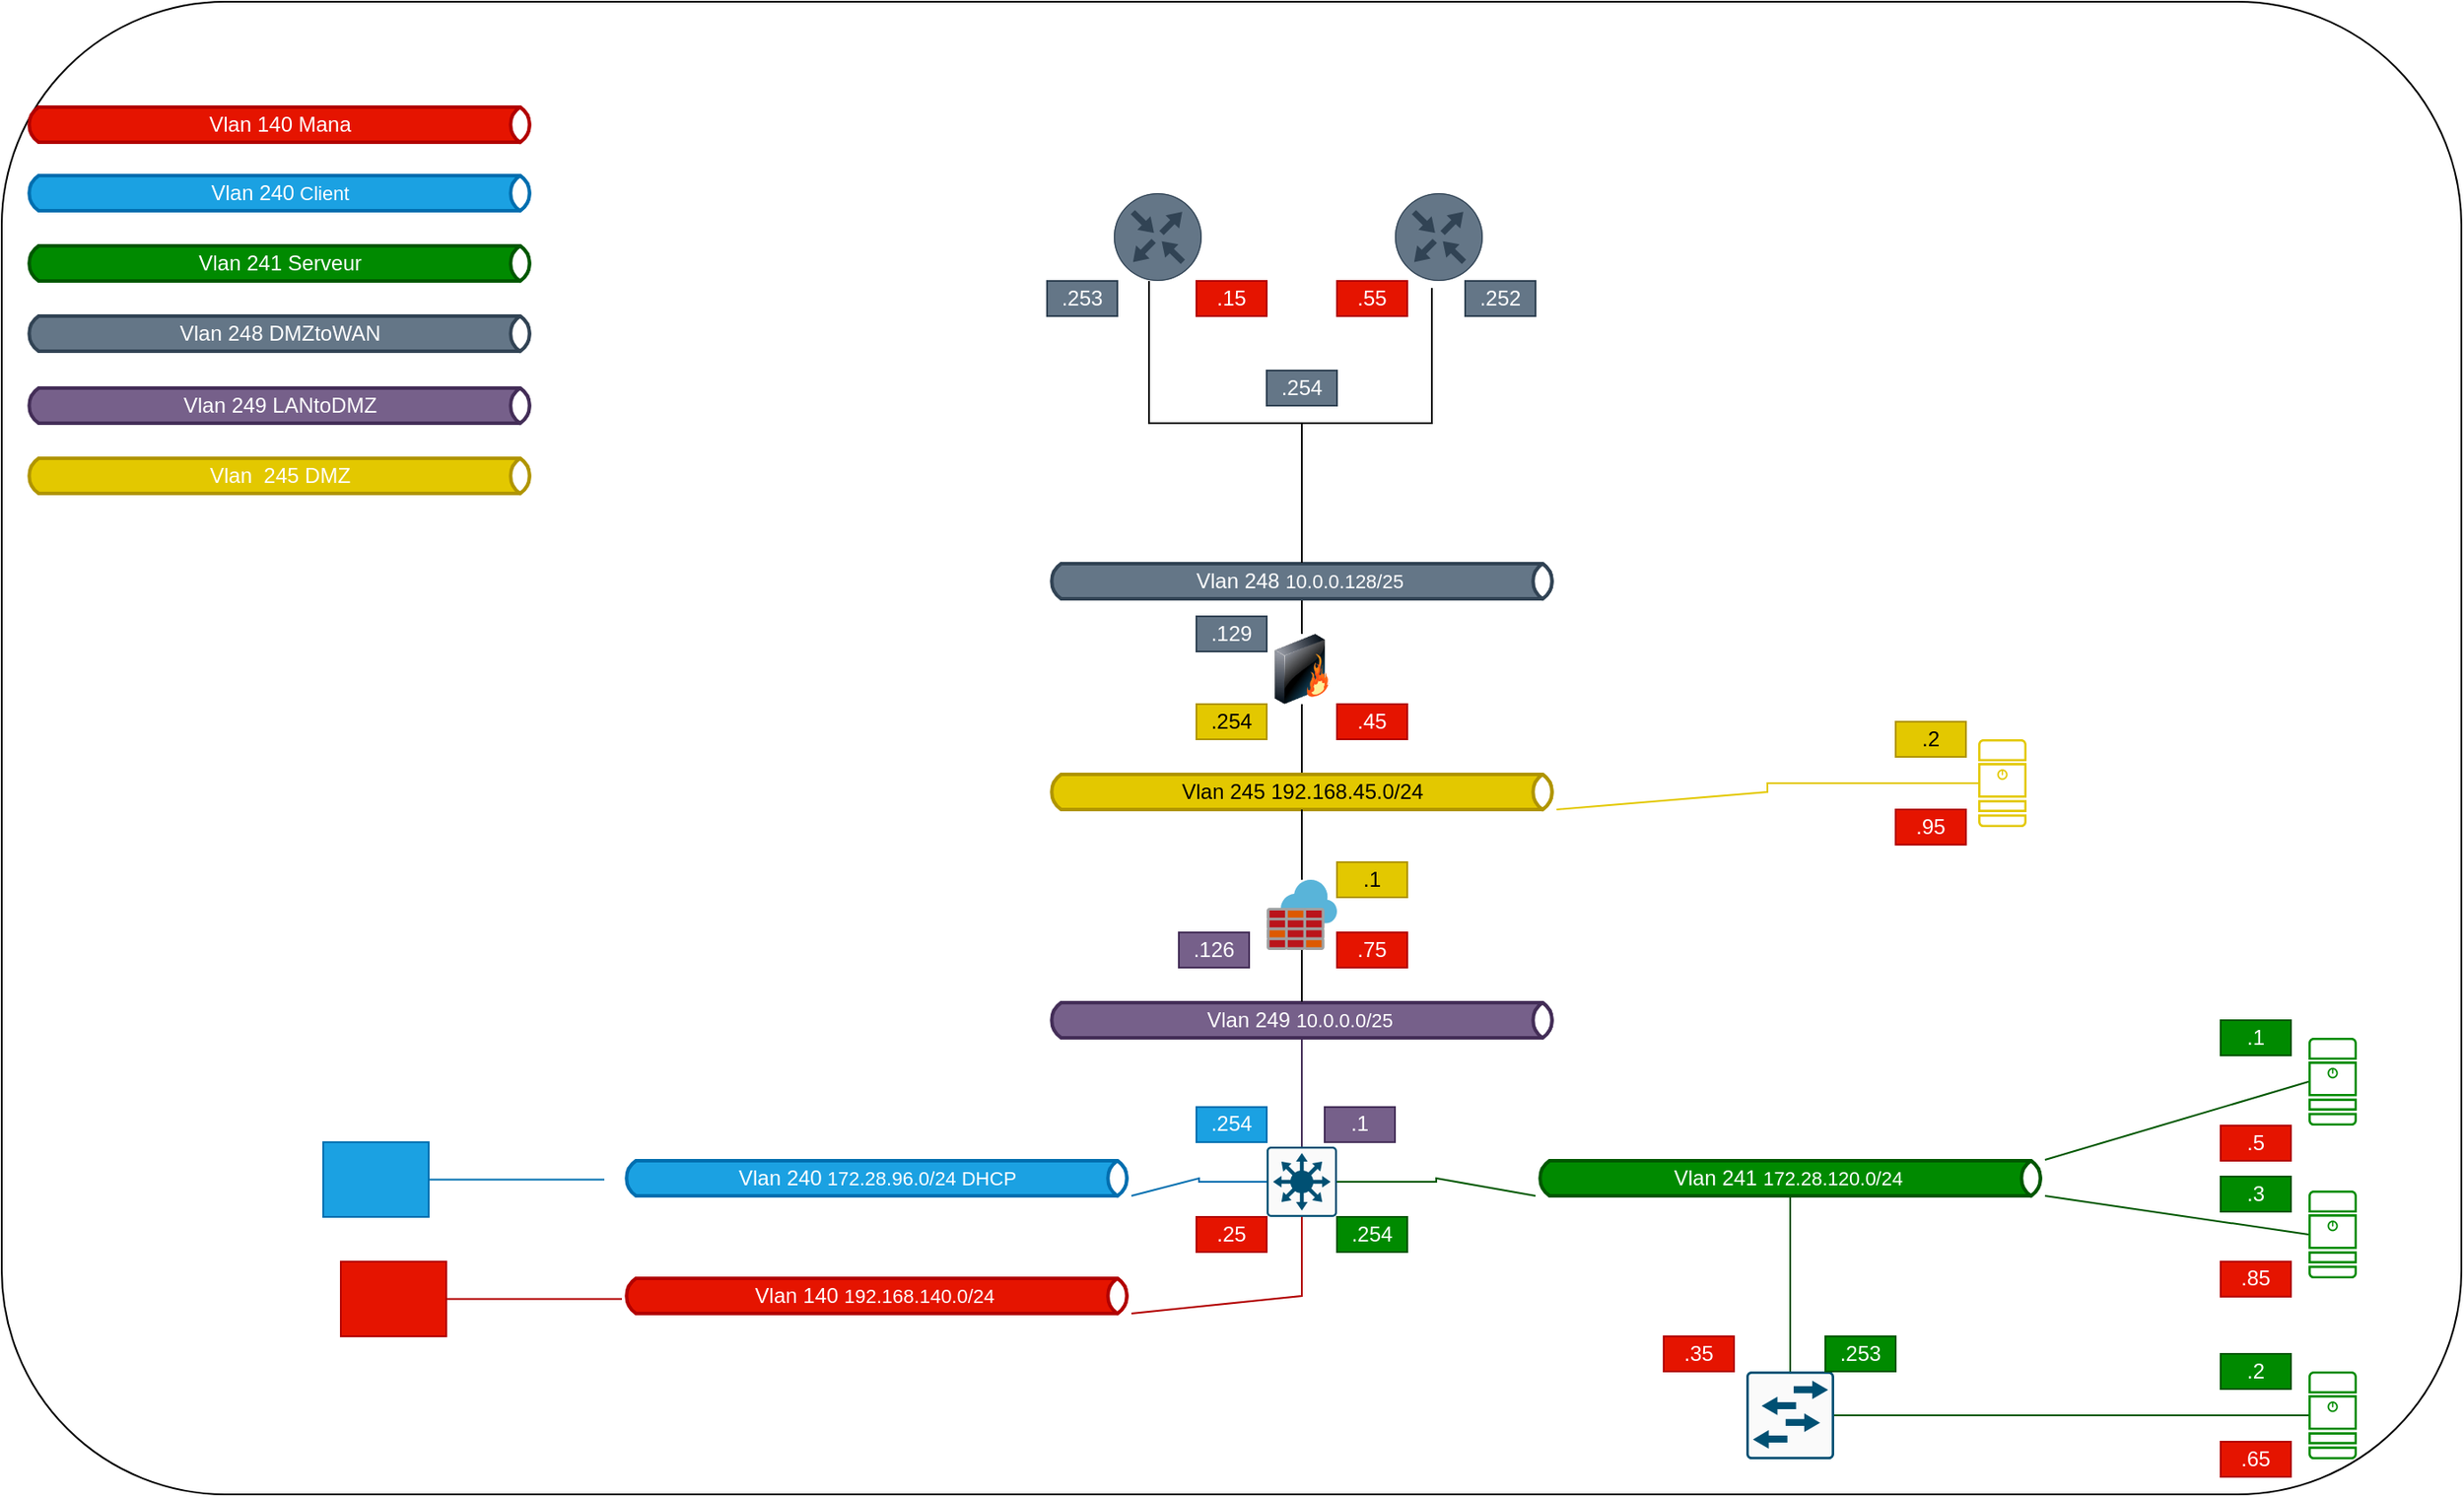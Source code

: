 <mxfile version="28.2.5">
  <diagram name="Page-1" id="fflIQQpTYrM3X1x5JRc0">
    <mxGraphModel dx="1773" dy="1103" grid="1" gridSize="10" guides="1" tooltips="1" connect="1" arrows="1" fold="1" page="1" pageScale="1" pageWidth="413" pageHeight="583" math="0" shadow="0">
      <root>
        <mxCell id="0" />
        <mxCell id="1" parent="0" />
        <mxCell id="ml21YmN0sPayiZwg91VS-5" value="" style="rounded=1;whiteSpace=wrap;html=1;movable=0;resizable=0;rotatable=0;deletable=0;editable=0;locked=1;connectable=0;" parent="1" vertex="1">
          <mxGeometry x="-533" y="-400" width="1400" height="850" as="geometry" />
        </mxCell>
        <mxCell id="pyu1rjhyokUZVvccA6zp-16" style="edgeStyle=orthogonalEdgeStyle;rounded=0;orthogonalLoop=1;jettySize=auto;html=1;fillColor=#76608a;strokeColor=#432D57;endArrow=none;endFill=0;" parent="1" source="pyu1rjhyokUZVvccA6zp-1" target="pyu1rjhyokUZVvccA6zp-15" edge="1">
          <mxGeometry relative="1" as="geometry" />
        </mxCell>
        <mxCell id="pyu1rjhyokUZVvccA6zp-1" value="" style="sketch=0;points=[[0.015,0.015,0],[0.985,0.015,0],[0.985,0.985,0],[0.015,0.985,0],[0.25,0,0],[0.5,0,0],[0.75,0,0],[1,0.25,0],[1,0.5,0],[1,0.75,0],[0.75,1,0],[0.5,1,0],[0.25,1,0],[0,0.75,0],[0,0.5,0],[0,0.25,0]];verticalLabelPosition=bottom;html=1;verticalAlign=top;aspect=fixed;align=center;pointerEvents=1;shape=mxgraph.cisco19.rect;prIcon=l3_switch;fillColor=#FAFAFA;strokeColor=#005073;movable=1;resizable=1;rotatable=1;deletable=1;editable=1;locked=0;connectable=1;" parent="1" vertex="1">
          <mxGeometry x="187" y="252" width="40" height="40" as="geometry" />
        </mxCell>
        <mxCell id="pyu1rjhyokUZVvccA6zp-2" value="&lt;div data-contents=&quot;true&quot; align=&quot;center&quot;&gt;&lt;div class=&quot;&quot; data-block=&quot;true&quot; data-editor=&quot;eshlh&quot; data-offset-key=&quot;1rqa5-0-0&quot;&gt;&lt;blockquote data-offset-key=&quot;1rqa5-0-0&quot; class=&quot;public-DraftStyleDefault-block public-DraftStyleDefault-ltr&quot;&gt;&lt;span data-offset-key=&quot;1rqa5-0-0&quot;&gt;&lt;/span&gt;Vlan 240&lt;font style=&quot;font-size: 11px;&quot;&gt;&lt;span data-offset-key=&quot;1pts3-0-0&quot;&gt;&lt;span data-text=&quot;true&quot;&gt;&amp;nbsp;172.28.96.0/24 DHCP&lt;/span&gt;&lt;/span&gt;&lt;/font&gt;&lt;/blockquote&gt;&lt;/div&gt;&lt;/div&gt;" style="html=1;outlineConnect=0;fillColor=#1ba1e2;strokeColor=#006EAF;gradientDirection=north;strokeWidth=2;shape=mxgraph.networks.bus;gradientColor=none;gradientDirection=north;fontColor=#ffffff;perimeter=backbonePerimeter;backboneSize=20;" parent="1" vertex="1">
          <mxGeometry x="-180" y="260" width="290" height="20" as="geometry" />
        </mxCell>
        <mxCell id="pyu1rjhyokUZVvccA6zp-23" style="edgeStyle=orthogonalEdgeStyle;rounded=0;orthogonalLoop=1;jettySize=auto;html=1;fillColor=#1ba1e2;strokeColor=#006EAF;endArrow=none;endFill=0;" parent="1" source="pyu1rjhyokUZVvccA6zp-3" edge="1">
          <mxGeometry relative="1" as="geometry">
            <mxPoint x="-190" y="270.71" as="targetPoint" />
          </mxGeometry>
        </mxCell>
        <mxCell id="pyu1rjhyokUZVvccA6zp-3" value="" style="shape=mxgraph.networks2.icon;aspect=fixed;fillColor=#1ba1e2;strokeColor=#006EAF;network2IconShadow=1;network2bgFillColor=none;labelPosition=center;verticalLabelPosition=bottom;align=center;verticalAlign=top;network2Icon=mxgraph.networks2.pc;network2IconYOffset=-0.059;network2IconW=1.0;network2IconH=0.71;movable=1;resizable=1;rotatable=1;deletable=1;editable=1;locked=0;connectable=1;fontColor=#ffffff;" parent="1" vertex="1">
          <mxGeometry x="-350" y="249.42" width="60" height="42.58" as="geometry" />
        </mxCell>
        <mxCell id="pyu1rjhyokUZVvccA6zp-8" value="&lt;div data-contents=&quot;true&quot; align=&quot;center&quot;&gt;&lt;div class=&quot;&quot; data-block=&quot;true&quot; data-editor=&quot;eshlh&quot; data-offset-key=&quot;1rqa5-0-0&quot;&gt;&lt;blockquote data-offset-key=&quot;1rqa5-0-0&quot; class=&quot;public-DraftStyleDefault-block public-DraftStyleDefault-ltr&quot;&gt;&lt;span data-offset-key=&quot;1rqa5-0-0&quot;&gt;&lt;/span&gt;Vlan 241&amp;nbsp;&lt;font style=&quot;font-size: 11px;&quot;&gt;&lt;span data-offset-key=&quot;1pts3-0-0&quot;&gt;&lt;span data-text=&quot;true&quot;&gt;172.28.120.0/24&amp;nbsp;&lt;/span&gt;&lt;/span&gt;&lt;/font&gt;&lt;/blockquote&gt;&lt;/div&gt;&lt;/div&gt;" style="html=1;outlineConnect=0;fillColor=#008a00;strokeColor=#005700;gradientDirection=north;strokeWidth=2;shape=mxgraph.networks.bus;gradientDirection=north;fontColor=#ffffff;perimeter=backbonePerimeter;backboneSize=20;" parent="1" vertex="1">
          <mxGeometry x="340" y="260" width="290" height="20" as="geometry" />
        </mxCell>
        <mxCell id="pyu1rjhyokUZVvccA6zp-9" value="&lt;div data-contents=&quot;true&quot; align=&quot;center&quot;&gt;&lt;div class=&quot;&quot; data-block=&quot;true&quot; data-editor=&quot;eshlh&quot; data-offset-key=&quot;1rqa5-0-0&quot;&gt;&lt;blockquote data-offset-key=&quot;1rqa5-0-0&quot; class=&quot;public-DraftStyleDefault-block public-DraftStyleDefault-ltr&quot;&gt;&lt;span data-offset-key=&quot;1rqa5-0-0&quot;&gt;&lt;/span&gt;Vlan 140&amp;nbsp;&lt;font style=&quot;font-size: 11px;&quot;&gt;&lt;span data-offset-key=&quot;1pts3-0-0&quot;&gt;&lt;span data-text=&quot;true&quot;&gt;192.168.140.0/24&amp;nbsp;&lt;/span&gt;&lt;/span&gt;&lt;/font&gt;&lt;/blockquote&gt;&lt;/div&gt;&lt;/div&gt;" style="html=1;outlineConnect=0;fillColor=#e51400;strokeColor=#B20000;gradientDirection=north;strokeWidth=2;shape=mxgraph.networks.bus;gradientDirection=north;fontColor=#ffffff;perimeter=backbonePerimeter;backboneSize=20;" parent="1" vertex="1">
          <mxGeometry x="-180" y="327" width="290" height="20" as="geometry" />
        </mxCell>
        <mxCell id="pyu1rjhyokUZVvccA6zp-10" style="edgeStyle=orthogonalEdgeStyle;rounded=0;orthogonalLoop=1;jettySize=auto;html=1;entryX=0.5;entryY=1;entryDx=0;entryDy=0;entryPerimeter=0;fillColor=#e51400;strokeColor=#B20000;endArrow=none;endFill=0;" parent="1" source="pyu1rjhyokUZVvccA6zp-9" target="pyu1rjhyokUZVvccA6zp-1" edge="1">
          <mxGeometry relative="1" as="geometry" />
        </mxCell>
        <mxCell id="pyu1rjhyokUZVvccA6zp-13" style="edgeStyle=orthogonalEdgeStyle;rounded=0;orthogonalLoop=1;jettySize=auto;html=1;entryX=1;entryY=0.5;entryDx=0;entryDy=0;entryPerimeter=0;fillColor=#008a00;strokeColor=#005700;endArrow=none;endFill=0;" parent="1" source="pyu1rjhyokUZVvccA6zp-8" target="pyu1rjhyokUZVvccA6zp-1" edge="1">
          <mxGeometry relative="1" as="geometry" />
        </mxCell>
        <mxCell id="pyu1rjhyokUZVvccA6zp-14" style="edgeStyle=orthogonalEdgeStyle;rounded=0;orthogonalLoop=1;jettySize=auto;html=1;entryX=0;entryY=0.5;entryDx=0;entryDy=0;entryPerimeter=0;fillColor=#1ba1e2;strokeColor=#006EAF;endArrow=none;endFill=0;" parent="1" source="pyu1rjhyokUZVvccA6zp-2" target="pyu1rjhyokUZVvccA6zp-1" edge="1">
          <mxGeometry relative="1" as="geometry" />
        </mxCell>
        <mxCell id="pyu1rjhyokUZVvccA6zp-15" value="&lt;div data-contents=&quot;true&quot; align=&quot;center&quot;&gt;&lt;div class=&quot;&quot; data-block=&quot;true&quot; data-editor=&quot;eshlh&quot; data-offset-key=&quot;1rqa5-0-0&quot;&gt;&lt;blockquote data-offset-key=&quot;1rqa5-0-0&quot; class=&quot;public-DraftStyleDefault-block public-DraftStyleDefault-ltr&quot;&gt;&lt;span data-offset-key=&quot;1rqa5-0-0&quot;&gt;&lt;/span&gt;Vlan 249&amp;nbsp;&lt;font style=&quot;font-size: 11px;&quot;&gt;&lt;span data-offset-key=&quot;1pts3-0-0&quot;&gt;&lt;span data-text=&quot;true&quot;&gt;10.0.0.0/25&amp;nbsp;&lt;/span&gt;&lt;/span&gt;&lt;/font&gt;&lt;/blockquote&gt;&lt;/div&gt;&lt;/div&gt;" style="html=1;outlineConnect=0;fillColor=#76608a;strokeColor=#432D57;gradientDirection=north;strokeWidth=2;shape=mxgraph.networks.bus;gradientDirection=north;fontColor=#ffffff;perimeter=backbonePerimeter;backboneSize=20;" parent="1" vertex="1">
          <mxGeometry x="62" y="170" width="290" height="20" as="geometry" />
        </mxCell>
        <mxCell id="pyu1rjhyokUZVvccA6zp-22" style="edgeStyle=orthogonalEdgeStyle;rounded=0;orthogonalLoop=1;jettySize=auto;html=1;endArrow=none;endFill=0;" parent="1" source="pyu1rjhyokUZVvccA6zp-17" target="pyu1rjhyokUZVvccA6zp-20" edge="1">
          <mxGeometry relative="1" as="geometry" />
        </mxCell>
        <mxCell id="pyu1rjhyokUZVvccA6zp-17" value="" style="image;html=1;image=img/lib/clip_art/networking/Firewall_128x128.png;movable=1;resizable=1;rotatable=1;deletable=1;editable=1;locked=0;connectable=1;" parent="1" vertex="1">
          <mxGeometry x="177" y="-40" width="60" height="40" as="geometry" />
        </mxCell>
        <mxCell id="YpFHt7UzIiXQDVgsjooq-3" style="edgeStyle=orthogonalEdgeStyle;rounded=0;orthogonalLoop=1;jettySize=auto;html=1;endArrow=none;endFill=0;" parent="1" source="pyu1rjhyokUZVvccA6zp-19" target="pyu1rjhyokUZVvccA6zp-17" edge="1">
          <mxGeometry relative="1" as="geometry" />
        </mxCell>
        <mxCell id="pyu1rjhyokUZVvccA6zp-19" value="Vlan 245 192.168.45.0/24" style="html=1;outlineConnect=0;fillColor=#e3c800;strokeColor=#B09500;gradientDirection=north;strokeWidth=2;shape=mxgraph.networks.bus;gradientDirection=north;fontColor=#000000;perimeter=backbonePerimeter;backboneSize=20;" parent="1" vertex="1">
          <mxGeometry x="62" y="40" width="290" height="20" as="geometry" />
        </mxCell>
        <mxCell id="pyu1rjhyokUZVvccA6zp-26" style="edgeStyle=orthogonalEdgeStyle;rounded=0;orthogonalLoop=1;jettySize=auto;html=1;endArrow=none;endFill=0;" parent="1" source="pyu1rjhyokUZVvccA6zp-20" target="pyu1rjhyokUZVvccA6zp-24" edge="1">
          <mxGeometry relative="1" as="geometry">
            <Array as="points">
              <mxPoint x="207" y="-160" />
              <mxPoint x="120" y="-160" />
            </Array>
          </mxGeometry>
        </mxCell>
        <mxCell id="pyu1rjhyokUZVvccA6zp-20" value="&lt;div data-contents=&quot;true&quot; align=&quot;center&quot;&gt;&lt;div class=&quot;&quot; data-block=&quot;true&quot; data-editor=&quot;eshlh&quot; data-offset-key=&quot;1rqa5-0-0&quot;&gt;&lt;blockquote data-offset-key=&quot;1rqa5-0-0&quot; class=&quot;public-DraftStyleDefault-block public-DraftStyleDefault-ltr&quot;&gt;&lt;span data-offset-key=&quot;1rqa5-0-0&quot;&gt;&lt;/span&gt;Vlan 248&amp;nbsp;&lt;font style=&quot;font-size: 11px;&quot;&gt;&lt;span data-offset-key=&quot;1pts3-0-0&quot;&gt;&lt;span data-text=&quot;true&quot;&gt;10.0.0.128/25&amp;nbsp;&lt;/span&gt;&lt;/span&gt;&lt;/font&gt;&lt;/blockquote&gt;&lt;/div&gt;&lt;/div&gt;" style="html=1;outlineConnect=0;fillColor=#647687;strokeColor=#314354;gradientDirection=north;strokeWidth=2;shape=mxgraph.networks.bus;gradientDirection=north;fontColor=#ffffff;perimeter=backbonePerimeter;backboneSize=20;" parent="1" vertex="1">
          <mxGeometry x="62" y="-80" width="290" height="20" as="geometry" />
        </mxCell>
        <mxCell id="pyu1rjhyokUZVvccA6zp-24" value="" style="sketch=0;points=[[0.5,0,0],[1,0.5,0],[0.5,1,0],[0,0.5,0],[0.145,0.145,0],[0.856,0.145,0],[0.855,0.856,0],[0.145,0.855,0]];verticalLabelPosition=bottom;html=1;verticalAlign=top;aspect=fixed;align=center;pointerEvents=1;shape=mxgraph.cisco19.rect;prIcon=router;fillColor=#647687;strokeColor=#314354;fontColor=#ffffff;movable=1;resizable=1;rotatable=1;deletable=1;editable=1;locked=0;connectable=1;" parent="1" vertex="1">
          <mxGeometry x="100" y="-291" width="50" height="50" as="geometry" />
        </mxCell>
        <mxCell id="pyu1rjhyokUZVvccA6zp-27" style="edgeStyle=orthogonalEdgeStyle;rounded=0;orthogonalLoop=1;jettySize=auto;html=1;entryX=0.88;entryY=1.08;entryDx=0;entryDy=0;entryPerimeter=0;startArrow=none;startFill=0;endArrow=none;endFill=0;" parent="1" source="pyu1rjhyokUZVvccA6zp-20" edge="1">
          <mxGeometry relative="1" as="geometry">
            <mxPoint x="281" y="-237" as="targetPoint" />
            <Array as="points">
              <mxPoint x="207" y="-160" />
              <mxPoint x="281" y="-160" />
            </Array>
          </mxGeometry>
        </mxCell>
        <mxCell id="pyu1rjhyokUZVvccA6zp-28" value="" style="sketch=0;points=[[0.5,0,0],[1,0.5,0],[0.5,1,0],[0,0.5,0],[0.145,0.145,0],[0.856,0.145,0],[0.855,0.856,0],[0.145,0.855,0]];verticalLabelPosition=bottom;html=1;verticalAlign=top;aspect=fixed;align=center;pointerEvents=1;shape=mxgraph.cisco19.rect;prIcon=router;fillColor=#647687;strokeColor=#314354;fontColor=#ffffff;movable=1;resizable=1;rotatable=1;deletable=1;editable=1;locked=0;connectable=1;" parent="1" vertex="1">
          <mxGeometry x="260" y="-291" width="50" height="50" as="geometry" />
        </mxCell>
        <mxCell id="pyu1rjhyokUZVvccA6zp-30" value=".1" style="rounded=0;whiteSpace=wrap;html=1;fillColor=#76608a;fontColor=#ffffff;strokeColor=#432D57;" parent="1" vertex="1">
          <mxGeometry x="220" y="229.42" width="40" height="20" as="geometry" />
        </mxCell>
        <mxCell id="pyu1rjhyokUZVvccA6zp-31" value=".126" style="rounded=0;whiteSpace=wrap;html=1;fillColor=#76608a;fontColor=#ffffff;strokeColor=#432D57;" parent="1" vertex="1">
          <mxGeometry x="137" y="130" width="40" height="20" as="geometry" />
        </mxCell>
        <mxCell id="pyu1rjhyokUZVvccA6zp-32" value="&lt;div&gt;.254&lt;/div&gt;" style="rounded=0;whiteSpace=wrap;html=1;fillColor=#647687;fontColor=#ffffff;strokeColor=#314354;" parent="1" vertex="1">
          <mxGeometry x="187" y="-190" width="40" height="20" as="geometry" />
        </mxCell>
        <mxCell id="pyu1rjhyokUZVvccA6zp-33" value=".253" style="rounded=0;whiteSpace=wrap;html=1;fillColor=#647687;fontColor=#ffffff;strokeColor=#314354;" parent="1" vertex="1">
          <mxGeometry x="62" y="-241" width="40" height="20" as="geometry" />
        </mxCell>
        <mxCell id="pyu1rjhyokUZVvccA6zp-34" value=".252" style="rounded=0;whiteSpace=wrap;html=1;fillColor=#647687;fontColor=#ffffff;strokeColor=#314354;" parent="1" vertex="1">
          <mxGeometry x="300" y="-241" width="40" height="20" as="geometry" />
        </mxCell>
        <mxCell id="pyu1rjhyokUZVvccA6zp-35" value=".129" style="rounded=0;whiteSpace=wrap;html=1;fillColor=#647687;fontColor=#ffffff;strokeColor=#314354;" parent="1" vertex="1">
          <mxGeometry x="147" y="-50" width="40" height="20" as="geometry" />
        </mxCell>
        <mxCell id="pyu1rjhyokUZVvccA6zp-36" value=".254" style="rounded=0;whiteSpace=wrap;html=1;fillColor=#e3c800;fontColor=#000000;strokeColor=#B09500;" parent="1" vertex="1">
          <mxGeometry x="147" width="40" height="20" as="geometry" />
        </mxCell>
        <mxCell id="pyu1rjhyokUZVvccA6zp-37" value=".254" style="rounded=0;whiteSpace=wrap;html=1;fillColor=#1ba1e2;fontColor=#ffffff;strokeColor=#006EAF;" parent="1" vertex="1">
          <mxGeometry x="147" y="229.42" width="40" height="20" as="geometry" />
        </mxCell>
        <mxCell id="pyu1rjhyokUZVvccA6zp-38" value=".254" style="rounded=0;whiteSpace=wrap;html=1;fillColor=#008a00;fontColor=#ffffff;strokeColor=#005700;" parent="1" vertex="1">
          <mxGeometry x="227" y="292" width="40" height="20" as="geometry" />
        </mxCell>
        <mxCell id="pyu1rjhyokUZVvccA6zp-39" value=".25" style="rounded=0;whiteSpace=wrap;html=1;fillColor=#e51400;fontColor=#ffffff;strokeColor=#B20000;" parent="1" vertex="1">
          <mxGeometry x="147" y="292" width="40" height="20" as="geometry" />
        </mxCell>
        <mxCell id="pyu1rjhyokUZVvccA6zp-40" value="" style="sketch=0;points=[[0.015,0.015,0],[0.985,0.015,0],[0.985,0.985,0],[0.015,0.985,0],[0.25,0,0],[0.5,0,0],[0.75,0,0],[1,0.25,0],[1,0.5,0],[1,0.75,0],[0.75,1,0],[0.5,1,0],[0.25,1,0],[0,0.75,0],[0,0.5,0],[0,0.25,0]];verticalLabelPosition=bottom;html=1;verticalAlign=top;aspect=fixed;align=center;pointerEvents=1;shape=mxgraph.cisco19.server;fillColor=#008a00;strokeColor=#005700;strokeWidth=9;fontColor=#ffffff;movable=1;resizable=1;rotatable=1;deletable=1;editable=1;locked=0;connectable=1;" parent="1" vertex="1">
          <mxGeometry x="780" y="190" width="27.5" height="50" as="geometry" />
        </mxCell>
        <mxCell id="pyu1rjhyokUZVvccA6zp-41" value="" style="sketch=0;points=[[0.015,0.015,0],[0.985,0.015,0],[0.985,0.985,0],[0.015,0.985,0],[0.25,0,0],[0.5,0,0],[0.75,0,0],[1,0.25,0],[1,0.5,0],[1,0.75,0],[0.75,1,0],[0.5,1,0],[0.25,1,0],[0,0.75,0],[0,0.5,0],[0,0.25,0]];verticalLabelPosition=bottom;html=1;verticalAlign=top;aspect=fixed;align=center;pointerEvents=1;shape=mxgraph.cisco19.server;fillColor=#008a00;strokeColor=#005700;strokeWidth=9;fontColor=#ffffff;movable=1;resizable=1;rotatable=1;deletable=1;editable=1;locked=0;connectable=1;" parent="1" vertex="1">
          <mxGeometry x="780" y="277" width="27.5" height="50" as="geometry" />
        </mxCell>
        <mxCell id="pyu1rjhyokUZVvccA6zp-45" value="" style="endArrow=none;html=1;rounded=0;exitX=0;exitY=0.5;exitDx=0;exitDy=0;exitPerimeter=0;fillColor=#008a00;strokeColor=#005700;endFill=0;" parent="1" source="pyu1rjhyokUZVvccA6zp-40" target="pyu1rjhyokUZVvccA6zp-8" edge="1">
          <mxGeometry width="50" height="50" relative="1" as="geometry">
            <mxPoint x="370" y="270" as="sourcePoint" />
            <mxPoint x="420" y="220" as="targetPoint" />
          </mxGeometry>
        </mxCell>
        <mxCell id="pyu1rjhyokUZVvccA6zp-46" value="" style="endArrow=none;html=1;rounded=0;exitX=0;exitY=0.5;exitDx=0;exitDy=0;exitPerimeter=0;fillColor=#008a00;strokeColor=#005700;endFill=0;" parent="1" source="pyu1rjhyokUZVvccA6zp-41" target="pyu1rjhyokUZVvccA6zp-8" edge="1">
          <mxGeometry width="50" height="50" relative="1" as="geometry">
            <mxPoint x="830" y="320" as="sourcePoint" />
            <mxPoint x="680" y="365" as="targetPoint" />
          </mxGeometry>
        </mxCell>
        <mxCell id="pyu1rjhyokUZVvccA6zp-49" style="edgeStyle=orthogonalEdgeStyle;rounded=0;orthogonalLoop=1;jettySize=auto;html=1;fillColor=#008a00;strokeColor=#005700;endArrow=none;endFill=0;" parent="1" source="pyu1rjhyokUZVvccA6zp-47" target="pyu1rjhyokUZVvccA6zp-8" edge="1">
          <mxGeometry relative="1" as="geometry" />
        </mxCell>
        <mxCell id="pyu1rjhyokUZVvccA6zp-47" value="" style="sketch=0;points=[[0.015,0.015,0],[0.985,0.015,0],[0.985,0.985,0],[0.015,0.985,0],[0.25,0,0],[0.5,0,0],[0.75,0,0],[1,0.25,0],[1,0.5,0],[1,0.75,0],[0.75,1,0],[0.5,1,0],[0.25,1,0],[0,0.75,0],[0,0.5,0],[0,0.25,0]];verticalLabelPosition=bottom;html=1;verticalAlign=top;aspect=fixed;align=center;pointerEvents=1;shape=mxgraph.cisco19.rect;prIcon=l2_switch;fillColor=#FAFAFA;strokeColor=#005073;movable=1;resizable=1;rotatable=1;deletable=1;editable=1;locked=0;connectable=1;" parent="1" vertex="1">
          <mxGeometry x="460" y="380" width="50" height="50" as="geometry" />
        </mxCell>
        <mxCell id="pyu1rjhyokUZVvccA6zp-51" value="" style="sketch=0;points=[[0.015,0.015,0],[0.985,0.015,0],[0.985,0.985,0],[0.015,0.985,0],[0.25,0,0],[0.5,0,0],[0.75,0,0],[1,0.25,0],[1,0.5,0],[1,0.75,0],[0.75,1,0],[0.5,1,0],[0.25,1,0],[0,0.75,0],[0,0.5,0],[0,0.25,0]];verticalLabelPosition=bottom;html=1;verticalAlign=top;aspect=fixed;align=center;pointerEvents=1;shape=mxgraph.cisco19.server;fillColor=#008a00;strokeColor=#005700;strokeWidth=9;fontColor=#ffffff;movable=1;resizable=1;rotatable=1;deletable=1;editable=1;locked=0;connectable=1;" parent="1" vertex="1">
          <mxGeometry x="780" y="380" width="27.5" height="50" as="geometry" />
        </mxCell>
        <mxCell id="pyu1rjhyokUZVvccA6zp-56" style="edgeStyle=orthogonalEdgeStyle;rounded=0;orthogonalLoop=1;jettySize=auto;html=1;entryX=1;entryY=0.5;entryDx=0;entryDy=0;entryPerimeter=0;fillColor=#008a00;strokeColor=#005700;endArrow=none;endFill=0;" parent="1" source="pyu1rjhyokUZVvccA6zp-51" target="pyu1rjhyokUZVvccA6zp-47" edge="1">
          <mxGeometry relative="1" as="geometry" />
        </mxCell>
        <mxCell id="pyu1rjhyokUZVvccA6zp-57" value=".253" style="rounded=0;whiteSpace=wrap;html=1;fillColor=#008a00;fontColor=#ffffff;strokeColor=#005700;" parent="1" vertex="1">
          <mxGeometry x="505" y="360" width="40" height="20" as="geometry" />
        </mxCell>
        <mxCell id="pyu1rjhyokUZVvccA6zp-58" value=".1" style="rounded=0;whiteSpace=wrap;html=1;fillColor=#008a00;fontColor=#ffffff;strokeColor=#005700;" parent="1" vertex="1">
          <mxGeometry x="730" y="180" width="40" height="20" as="geometry" />
        </mxCell>
        <mxCell id="pyu1rjhyokUZVvccA6zp-59" value="&lt;div&gt;.35&lt;/div&gt;" style="rounded=0;whiteSpace=wrap;html=1;fillColor=#e51400;fontColor=#ffffff;strokeColor=#B20000;" parent="1" vertex="1">
          <mxGeometry x="413" y="360" width="40" height="20" as="geometry" />
        </mxCell>
        <mxCell id="pyu1rjhyokUZVvccA6zp-60" value=".5" style="rounded=0;whiteSpace=wrap;html=1;fillColor=#e51400;fontColor=#ffffff;strokeColor=#B20000;" parent="1" vertex="1">
          <mxGeometry x="730" y="240" width="40" height="20" as="geometry" />
        </mxCell>
        <mxCell id="pyu1rjhyokUZVvccA6zp-61" value=".15" style="rounded=0;whiteSpace=wrap;html=1;fillColor=#e51400;fontColor=#ffffff;strokeColor=#B20000;" parent="1" vertex="1">
          <mxGeometry x="147" y="-241" width="40" height="20" as="geometry" />
        </mxCell>
        <mxCell id="pyu1rjhyokUZVvccA6zp-62" value=".55" style="rounded=0;whiteSpace=wrap;html=1;fillColor=#e51400;fontColor=#ffffff;strokeColor=#B20000;" parent="1" vertex="1">
          <mxGeometry x="227" y="-241" width="40" height="20" as="geometry" />
        </mxCell>
        <mxCell id="pyu1rjhyokUZVvccA6zp-63" value=".45" style="rounded=0;whiteSpace=wrap;html=1;fillColor=#e51400;fontColor=#ffffff;strokeColor=#B20000;" parent="1" vertex="1">
          <mxGeometry x="227" width="40" height="20" as="geometry" />
        </mxCell>
        <mxCell id="pyu1rjhyokUZVvccA6zp-67" value="&lt;div data-contents=&quot;true&quot; align=&quot;center&quot;&gt;&lt;div class=&quot;&quot; data-block=&quot;true&quot; data-editor=&quot;eshlh&quot; data-offset-key=&quot;1rqa5-0-0&quot;&gt;&lt;blockquote data-offset-key=&quot;1rqa5-0-0&quot; class=&quot;public-DraftStyleDefault-block public-DraftStyleDefault-ltr&quot;&gt;&lt;span data-offset-key=&quot;1rqa5-0-0&quot;&gt;&lt;/span&gt;Vlan 240&lt;font style=&quot;font-size: 11px;&quot;&gt;&lt;span data-offset-key=&quot;1pts3-0-0&quot;&gt;&lt;span data-text=&quot;true&quot;&gt;&amp;nbsp;Client&lt;/span&gt;&lt;/span&gt;&lt;/font&gt;&lt;/blockquote&gt;&lt;/div&gt;&lt;/div&gt;" style="html=1;outlineConnect=0;fillColor=#1ba1e2;strokeColor=#006EAF;gradientDirection=north;strokeWidth=2;shape=mxgraph.networks.bus;gradientColor=none;gradientDirection=north;fontColor=#ffffff;perimeter=backbonePerimeter;backboneSize=20;" parent="1" vertex="1">
          <mxGeometry x="-520" y="-301" width="290" height="20" as="geometry" />
        </mxCell>
        <mxCell id="pyu1rjhyokUZVvccA6zp-68" value="&lt;div data-contents=&quot;true&quot; align=&quot;center&quot;&gt;&lt;div class=&quot;&quot; data-block=&quot;true&quot; data-editor=&quot;eshlh&quot; data-offset-key=&quot;1rqa5-0-0&quot;&gt;&lt;blockquote data-offset-key=&quot;1rqa5-0-0&quot; class=&quot;public-DraftStyleDefault-block public-DraftStyleDefault-ltr&quot;&gt;&lt;span data-offset-key=&quot;1rqa5-0-0&quot;&gt;&lt;/span&gt;Vlan 140 Mana&lt;/blockquote&gt;&lt;/div&gt;&lt;/div&gt;" style="html=1;outlineConnect=0;fillColor=#e51400;strokeColor=#B20000;gradientDirection=north;strokeWidth=2;shape=mxgraph.networks.bus;gradientDirection=north;fontColor=#ffffff;perimeter=backbonePerimeter;backboneSize=20;" parent="1" vertex="1">
          <mxGeometry x="-520" y="-340" width="290" height="20" as="geometry" />
        </mxCell>
        <mxCell id="pyu1rjhyokUZVvccA6zp-69" value="&lt;div data-contents=&quot;true&quot; align=&quot;center&quot;&gt;&lt;div class=&quot;&quot; data-block=&quot;true&quot; data-editor=&quot;eshlh&quot; data-offset-key=&quot;1rqa5-0-0&quot;&gt;&lt;blockquote data-offset-key=&quot;1rqa5-0-0&quot; class=&quot;public-DraftStyleDefault-block public-DraftStyleDefault-ltr&quot;&gt;&lt;span data-offset-key=&quot;1rqa5-0-0&quot;&gt;&lt;/span&gt;Vlan 241 Serveur&lt;/blockquote&gt;&lt;/div&gt;&lt;/div&gt;" style="html=1;outlineConnect=0;fillColor=#008a00;strokeColor=#005700;gradientDirection=north;strokeWidth=2;shape=mxgraph.networks.bus;gradientDirection=north;fontColor=#ffffff;perimeter=backbonePerimeter;backboneSize=20;" parent="1" vertex="1">
          <mxGeometry x="-520" y="-261" width="290" height="20" as="geometry" />
        </mxCell>
        <mxCell id="pyu1rjhyokUZVvccA6zp-70" value="&lt;div data-contents=&quot;true&quot; align=&quot;center&quot;&gt;&lt;div class=&quot;&quot; data-block=&quot;true&quot; data-editor=&quot;eshlh&quot; data-offset-key=&quot;1rqa5-0-0&quot;&gt;&lt;blockquote data-offset-key=&quot;1rqa5-0-0&quot; class=&quot;public-DraftStyleDefault-block public-DraftStyleDefault-ltr&quot;&gt;&lt;span data-offset-key=&quot;1rqa5-0-0&quot;&gt;&lt;/span&gt;Vlan 248 DMZtoWAN&lt;/blockquote&gt;&lt;/div&gt;&lt;/div&gt;" style="html=1;outlineConnect=0;fillColor=#647687;strokeColor=#314354;gradientDirection=north;strokeWidth=2;shape=mxgraph.networks.bus;gradientDirection=north;fontColor=#ffffff;perimeter=backbonePerimeter;backboneSize=20;" parent="1" vertex="1">
          <mxGeometry x="-520" y="-221" width="290" height="20" as="geometry" />
        </mxCell>
        <mxCell id="pyu1rjhyokUZVvccA6zp-71" value="&lt;div data-contents=&quot;true&quot; align=&quot;center&quot;&gt;&lt;div class=&quot;&quot; data-block=&quot;true&quot; data-editor=&quot;eshlh&quot; data-offset-key=&quot;1rqa5-0-0&quot;&gt;&lt;blockquote data-offset-key=&quot;1rqa5-0-0&quot; class=&quot;public-DraftStyleDefault-block public-DraftStyleDefault-ltr&quot;&gt;&lt;span data-offset-key=&quot;1rqa5-0-0&quot;&gt;&lt;/span&gt;Vlan 249 LANtoDMZ&lt;/blockquote&gt;&lt;/div&gt;&lt;/div&gt;" style="html=1;outlineConnect=0;fillColor=#76608a;strokeColor=#432D57;gradientDirection=north;strokeWidth=2;shape=mxgraph.networks.bus;gradientDirection=north;fontColor=#ffffff;perimeter=backbonePerimeter;backboneSize=20;" parent="1" vertex="1">
          <mxGeometry x="-520" y="-180" width="290" height="20" as="geometry" />
        </mxCell>
        <mxCell id="pyu1rjhyokUZVvccA6zp-72" value="&lt;span style=&quot;color: light-dark(rgb(255, 255, 255), rgb(237, 237, 237));&quot;&gt;V&lt;span style=&quot;color: rgb(255, 255, 255);&quot;&gt;lan&amp;nbsp; 245 DMZ&lt;/span&gt;&lt;/span&gt;" style="html=1;outlineConnect=0;fillColor=#e3c800;strokeColor=#B09500;gradientDirection=north;strokeWidth=2;shape=mxgraph.networks.bus;gradientDirection=north;fontColor=#000000;perimeter=backbonePerimeter;backboneSize=20;" parent="1" vertex="1">
          <mxGeometry x="-520" y="-140" width="290" height="20" as="geometry" />
        </mxCell>
        <mxCell id="YpFHt7UzIiXQDVgsjooq-1" value="&lt;div&gt;.65&lt;/div&gt;" style="rounded=0;whiteSpace=wrap;html=1;fillColor=#e51400;fontColor=#ffffff;strokeColor=#B20000;" parent="1" vertex="1">
          <mxGeometry x="730" y="420" width="40" height="20" as="geometry" />
        </mxCell>
        <mxCell id="YpFHt7UzIiXQDVgsjooq-11" style="edgeStyle=orthogonalEdgeStyle;rounded=0;orthogonalLoop=1;jettySize=auto;html=1;endArrow=none;endFill=0;" parent="1" source="YpFHt7UzIiXQDVgsjooq-10" target="pyu1rjhyokUZVvccA6zp-19" edge="1">
          <mxGeometry relative="1" as="geometry" />
        </mxCell>
        <mxCell id="YpFHt7UzIiXQDVgsjooq-13" value="&lt;div&gt;.75&lt;/div&gt;" style="rounded=0;whiteSpace=wrap;html=1;fillColor=#e51400;fontColor=#ffffff;strokeColor=#B20000;" parent="1" vertex="1">
          <mxGeometry x="227" y="130" width="40" height="20" as="geometry" />
        </mxCell>
        <mxCell id="YpFHt7UzIiXQDVgsjooq-15" value=".1" style="rounded=0;whiteSpace=wrap;html=1;fillColor=#e3c800;fontColor=#000000;strokeColor=#B09500;" parent="1" vertex="1">
          <mxGeometry x="227" y="90" width="40" height="20" as="geometry" />
        </mxCell>
        <mxCell id="ml21YmN0sPayiZwg91VS-3" style="edgeStyle=orthogonalEdgeStyle;rounded=0;orthogonalLoop=1;jettySize=auto;html=1;endArrow=none;endFill=0;" parent="1" source="YpFHt7UzIiXQDVgsjooq-10" target="pyu1rjhyokUZVvccA6zp-15" edge="1">
          <mxGeometry relative="1" as="geometry" />
        </mxCell>
        <mxCell id="YpFHt7UzIiXQDVgsjooq-10" value="" style="image;sketch=0;aspect=fixed;html=1;points=[];align=center;fontSize=12;image=img/lib/mscae/Azure_Firewall.svg;" parent="1" vertex="1">
          <mxGeometry x="187" y="100" width="40" height="40" as="geometry" />
        </mxCell>
        <mxCell id="ml21YmN0sPayiZwg91VS-7" style="edgeStyle=orthogonalEdgeStyle;rounded=0;orthogonalLoop=1;jettySize=auto;html=1;fillColor=#e51400;strokeColor=#B20000;endArrow=none;endFill=0;" parent="1" source="ml21YmN0sPayiZwg91VS-8" edge="1">
          <mxGeometry relative="1" as="geometry">
            <mxPoint x="-180" y="338.71" as="targetPoint" />
          </mxGeometry>
        </mxCell>
        <mxCell id="ml21YmN0sPayiZwg91VS-8" value="" style="shape=mxgraph.networks2.icon;aspect=fixed;fillColor=#e51400;strokeColor=#B20000;network2IconShadow=1;network2bgFillColor=none;labelPosition=center;verticalLabelPosition=bottom;align=center;verticalAlign=top;network2Icon=mxgraph.networks2.pc;network2IconYOffset=-0.059;network2IconW=1.0;network2IconH=0.71;movable=1;resizable=1;rotatable=1;deletable=1;editable=1;locked=0;connectable=1;fontColor=#ffffff;" parent="1" vertex="1">
          <mxGeometry x="-340" y="317.42" width="60" height="42.58" as="geometry" />
        </mxCell>
        <mxCell id="JiNP0n5br68llMcqQWT6-1" value=".85" style="rounded=0;whiteSpace=wrap;html=1;fillColor=#e51400;fontColor=#ffffff;strokeColor=#B20000;" vertex="1" parent="1">
          <mxGeometry x="730" y="317.42" width="40" height="20" as="geometry" />
        </mxCell>
        <mxCell id="JiNP0n5br68llMcqQWT6-2" value=".3" style="rounded=0;whiteSpace=wrap;html=1;fillColor=#008a00;fontColor=#ffffff;strokeColor=#005700;" vertex="1" parent="1">
          <mxGeometry x="730" y="269" width="40" height="20" as="geometry" />
        </mxCell>
        <mxCell id="JiNP0n5br68llMcqQWT6-3" value=".2" style="rounded=0;whiteSpace=wrap;html=1;fillColor=#008a00;fontColor=#ffffff;strokeColor=#005700;" vertex="1" parent="1">
          <mxGeometry x="730" y="370" width="40" height="20" as="geometry" />
        </mxCell>
        <mxCell id="JiNP0n5br68llMcqQWT6-6" style="edgeStyle=orthogonalEdgeStyle;rounded=0;orthogonalLoop=1;jettySize=auto;html=1;endArrow=none;endFill=0;strokeColor=light-dark(#E3C800,#EDEDED);" edge="1" parent="1" source="JiNP0n5br68llMcqQWT6-4" target="pyu1rjhyokUZVvccA6zp-19">
          <mxGeometry relative="1" as="geometry" />
        </mxCell>
        <mxCell id="JiNP0n5br68llMcqQWT6-4" value="" style="sketch=0;points=[[0.015,0.015,0],[0.985,0.015,0],[0.985,0.985,0],[0.015,0.985,0],[0.25,0,0],[0.5,0,0],[0.75,0,0],[1,0.25,0],[1,0.5,0],[1,0.75,0],[0.75,1,0],[0.5,1,0],[0.25,1,0],[0,0.75,0],[0,0.5,0],[0,0.25,0]];verticalLabelPosition=bottom;html=1;verticalAlign=top;aspect=fixed;align=center;pointerEvents=1;shape=mxgraph.cisco19.server;fillColor=#E3C800;strokeColor=#E3C800;strokeWidth=9;fontColor=#ffffff;movable=1;resizable=1;rotatable=1;deletable=1;editable=1;locked=0;connectable=1;" vertex="1" parent="1">
          <mxGeometry x="592" y="20" width="27.5" height="50" as="geometry" />
        </mxCell>
        <mxCell id="JiNP0n5br68llMcqQWT6-7" value="&lt;div&gt;.2&lt;/div&gt;" style="rounded=0;whiteSpace=wrap;html=1;fillColor=#e3c800;fontColor=#000000;strokeColor=#B09500;" vertex="1" parent="1">
          <mxGeometry x="545" y="10" width="40" height="20" as="geometry" />
        </mxCell>
        <mxCell id="JiNP0n5br68llMcqQWT6-8" value=".95" style="rounded=0;whiteSpace=wrap;html=1;fillColor=#e51400;fontColor=#ffffff;strokeColor=#B20000;" vertex="1" parent="1">
          <mxGeometry x="545" y="60" width="40" height="20" as="geometry" />
        </mxCell>
      </root>
    </mxGraphModel>
  </diagram>
</mxfile>

